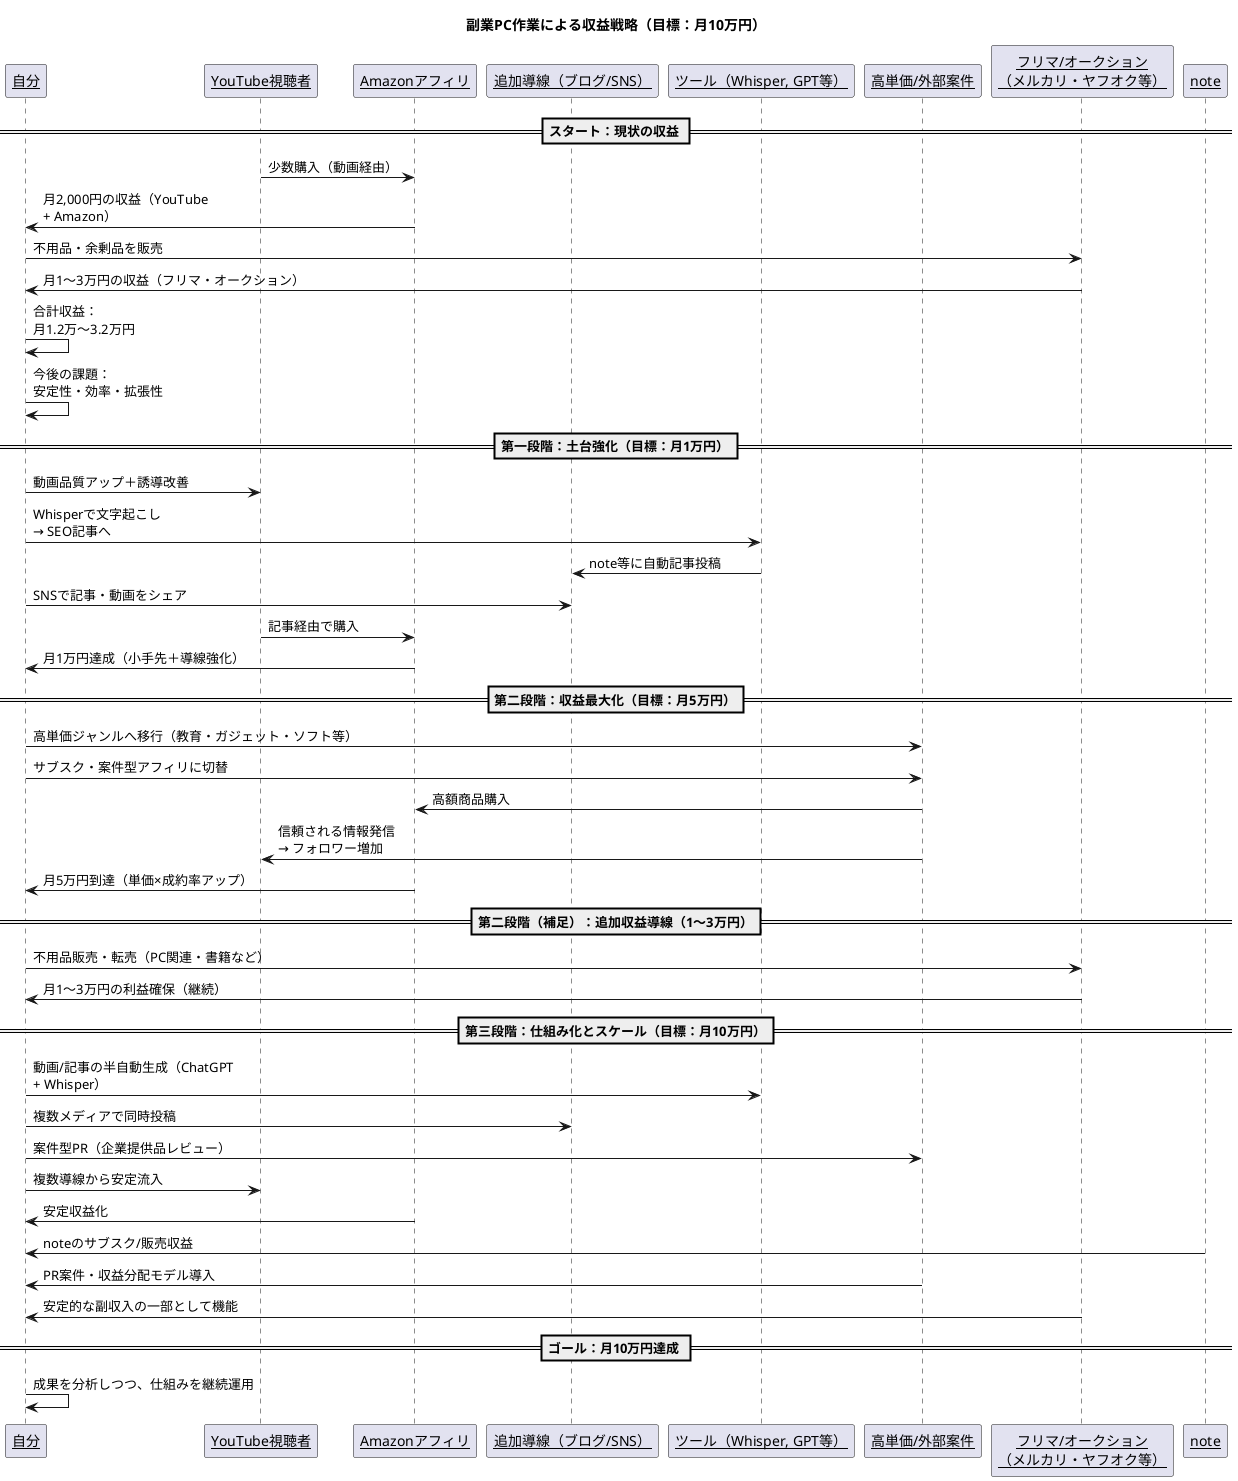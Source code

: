 @startuml
skinparam sequenceParticipant underline
skinparam maxMessageSize 120
title 副業PC作業による収益戦略（目標：月10万円）

participant "自分" as Me
participant "YouTube視聴者" as Viewer
participant "Amazonアフィリ" as Amazon
participant "追加導線（ブログ/SNS）" as Channels
participant "ツール（Whisper, GPT等）" as Tools
participant "高単価/外部案件" as Expansion
participant "フリマ/オークション\n（メルカリ・ヤフオク等）" as FleaMarket

== スタート：現状の収益 ==

Viewer -> Amazon : 少数購入（動画経由）
Amazon -> Me : 月2,000円の収益（YouTube + Amazon）

Me -> FleaMarket : 不用品・余剰品を販売
FleaMarket -> Me : 月1〜3万円の収益（フリマ・オークション）

Me -> Me : 合計収益：月1.2万〜3.2万円
Me -> Me : 今後の課題：安定性・効率・拡張性

== 第一段階：土台強化（目標：月1万円）==

Me -> Viewer : 動画品質アップ＋誘導改善
Me -> Tools : Whisperで文字起こし → SEO記事へ
Tools -> Channels : note等に自動記事投稿
Me -> Channels : SNSで記事・動画をシェア
Viewer -> Amazon : 記事経由で購入
Amazon -> Me : 月1万円達成（小手先＋導線強化）

== 第二段階：収益最大化（目標：月5万円）==

Me -> Expansion : 高単価ジャンルへ移行（教育・ガジェット・ソフト等）
Me -> Expansion : サブスク・案件型アフィリに切替
Expansion -> Amazon : 高額商品購入
Expansion -> Viewer : 信頼される情報発信 → フォロワー増加
Amazon -> Me : 月5万円到達（単価×成約率アップ）

== 第二段階（補足）：追加収益導線（1〜3万円）==

Me -> FleaMarket : 不用品販売・転売（PC関連・書籍など）
FleaMarket -> Me : 月1〜3万円の利益確保（継続）

== 第三段階：仕組み化とスケール（目標：月10万円）==

Me -> Tools : 動画/記事の半自動生成（ChatGPT + Whisper）
Me -> Channels : 複数メディアで同時投稿
Me -> Expansion : 案件型PR（企業提供品レビュー）
Me -> Viewer : 複数導線から安定流入
Amazon -> Me : 安定収益化
note -> Me : noteのサブスク/販売収益
Expansion -> Me : PR案件・収益分配モデル導入
FleaMarket -> Me : 安定的な副収入の一部として機能

== ゴール：月10万円達成 ==

Me -> Me : 成果を分析しつつ、仕組みを継続運用

@enduml